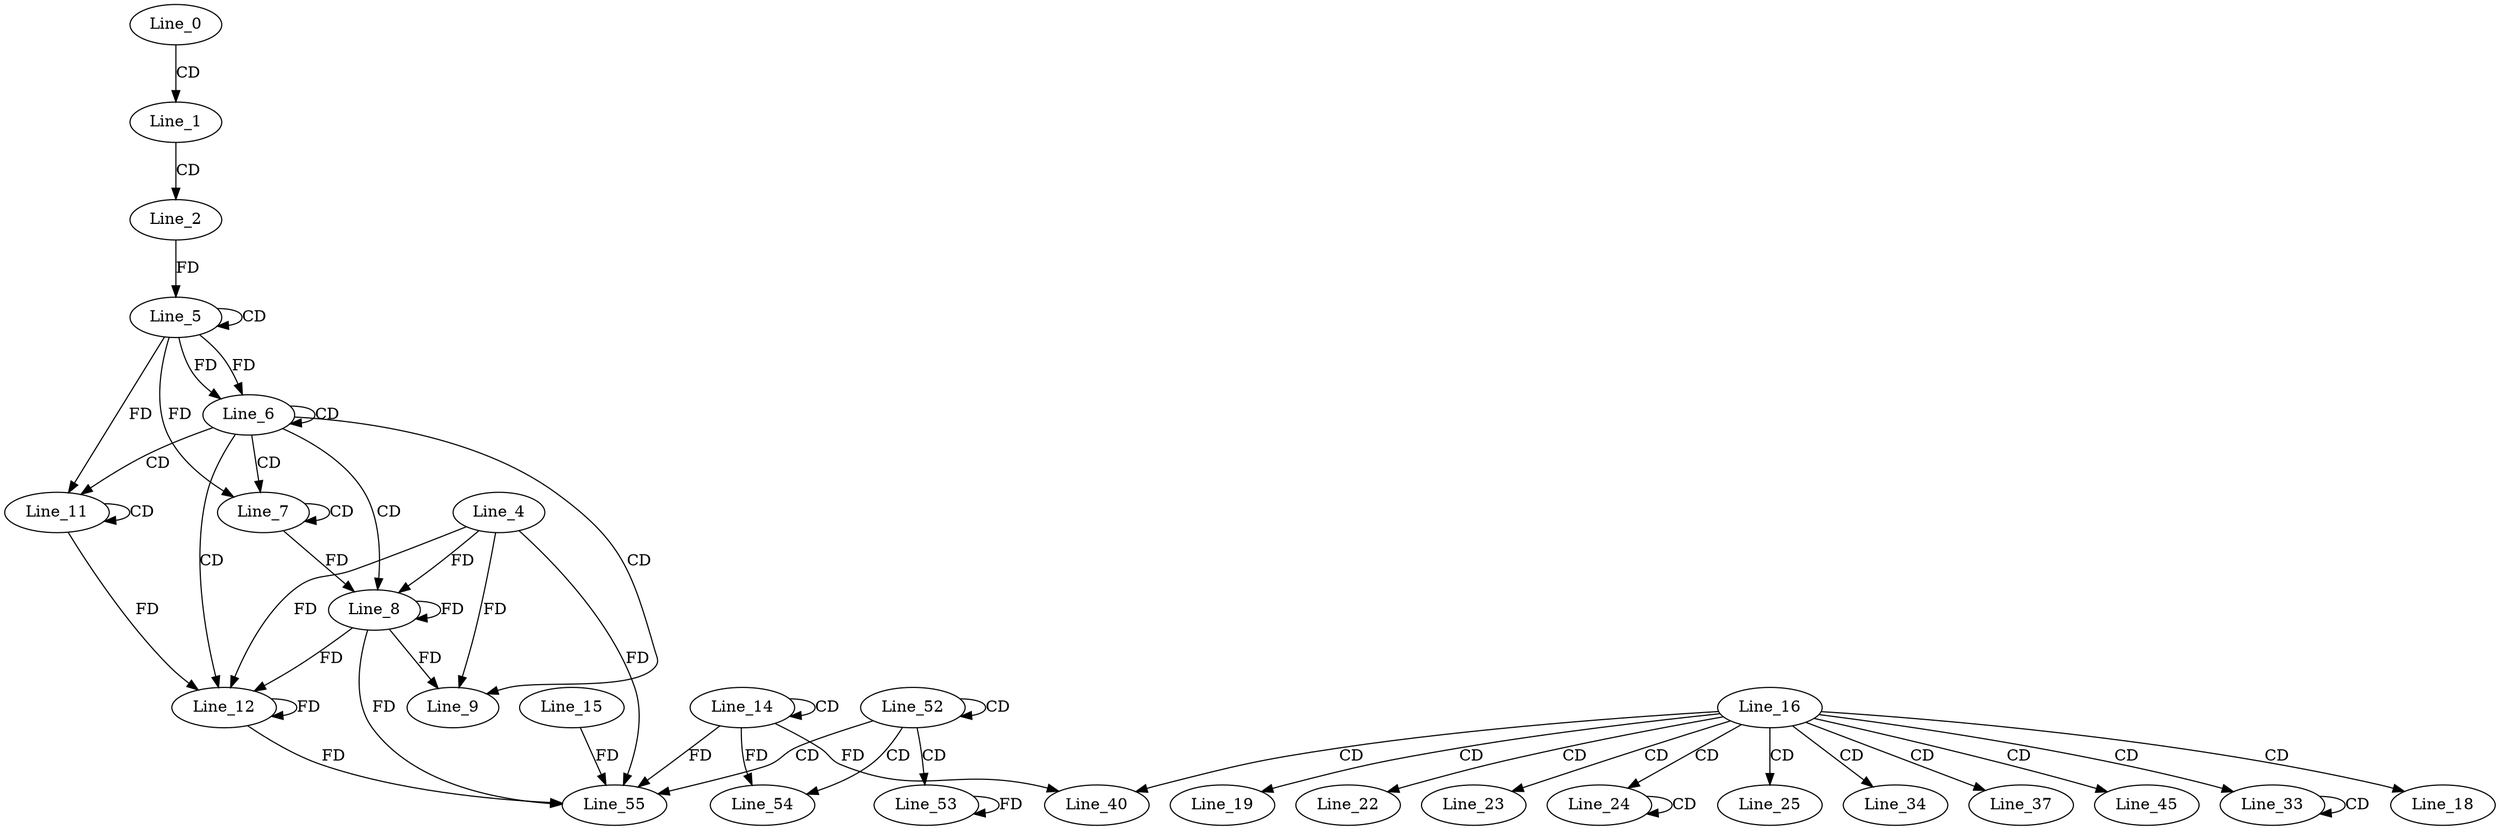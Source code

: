 digraph G {
  Line_0;
  Line_1;
  Line_2;
  Line_5;
  Line_5;
  Line_6;
  Line_6;
  Line_7;
  Line_7;
  Line_8;
  Line_4;
  Line_8;
  Line_9;
  Line_11;
  Line_11;
  Line_12;
  Line_12;
  Line_14;
  Line_14;
  Line_16;
  Line_18;
  Line_19;
  Line_16;
  Line_22;
  Line_23;
  Line_24;
  Line_24;
  Line_25;
  Line_16;
  Line_33;
  Line_33;
  Line_34;
  Line_16;
  Line_37;
  Line_16;
  Line_40;
  Line_16;
  Line_45;
  Line_52;
  Line_52;
  Line_53;
  Line_54;
  Line_55;
  Line_15;
  Line_0 -> Line_1 [ label="CD" ];
  Line_1 -> Line_2 [ label="CD" ];
  Line_5 -> Line_5 [ label="CD" ];
  Line_2 -> Line_5 [ label="FD" ];
  Line_5 -> Line_6 [ label="FD" ];
  Line_6 -> Line_6 [ label="CD" ];
  Line_5 -> Line_6 [ label="FD" ];
  Line_6 -> Line_7 [ label="CD" ];
  Line_7 -> Line_7 [ label="CD" ];
  Line_5 -> Line_7 [ label="FD" ];
  Line_6 -> Line_8 [ label="CD" ];
  Line_4 -> Line_8 [ label="FD" ];
  Line_8 -> Line_8 [ label="FD" ];
  Line_7 -> Line_8 [ label="FD" ];
  Line_6 -> Line_9 [ label="CD" ];
  Line_4 -> Line_9 [ label="FD" ];
  Line_8 -> Line_9 [ label="FD" ];
  Line_6 -> Line_11 [ label="CD" ];
  Line_11 -> Line_11 [ label="CD" ];
  Line_5 -> Line_11 [ label="FD" ];
  Line_6 -> Line_12 [ label="CD" ];
  Line_4 -> Line_12 [ label="FD" ];
  Line_8 -> Line_12 [ label="FD" ];
  Line_12 -> Line_12 [ label="FD" ];
  Line_11 -> Line_12 [ label="FD" ];
  Line_14 -> Line_14 [ label="CD" ];
  Line_16 -> Line_18 [ label="CD" ];
  Line_16 -> Line_19 [ label="CD" ];
  Line_16 -> Line_22 [ label="CD" ];
  Line_16 -> Line_23 [ label="CD" ];
  Line_16 -> Line_24 [ label="CD" ];
  Line_24 -> Line_24 [ label="CD" ];
  Line_16 -> Line_25 [ label="CD" ];
  Line_16 -> Line_33 [ label="CD" ];
  Line_33 -> Line_33 [ label="CD" ];
  Line_16 -> Line_34 [ label="CD" ];
  Line_16 -> Line_37 [ label="CD" ];
  Line_16 -> Line_40 [ label="CD" ];
  Line_14 -> Line_40 [ label="FD" ];
  Line_16 -> Line_45 [ label="CD" ];
  Line_52 -> Line_52 [ label="CD" ];
  Line_52 -> Line_53 [ label="CD" ];
  Line_53 -> Line_53 [ label="FD" ];
  Line_52 -> Line_54 [ label="CD" ];
  Line_14 -> Line_54 [ label="FD" ];
  Line_52 -> Line_55 [ label="CD" ];
  Line_4 -> Line_55 [ label="FD" ];
  Line_8 -> Line_55 [ label="FD" ];
  Line_12 -> Line_55 [ label="FD" ];
  Line_14 -> Line_55 [ label="FD" ];
  Line_15 -> Line_55 [ label="FD" ];
}
